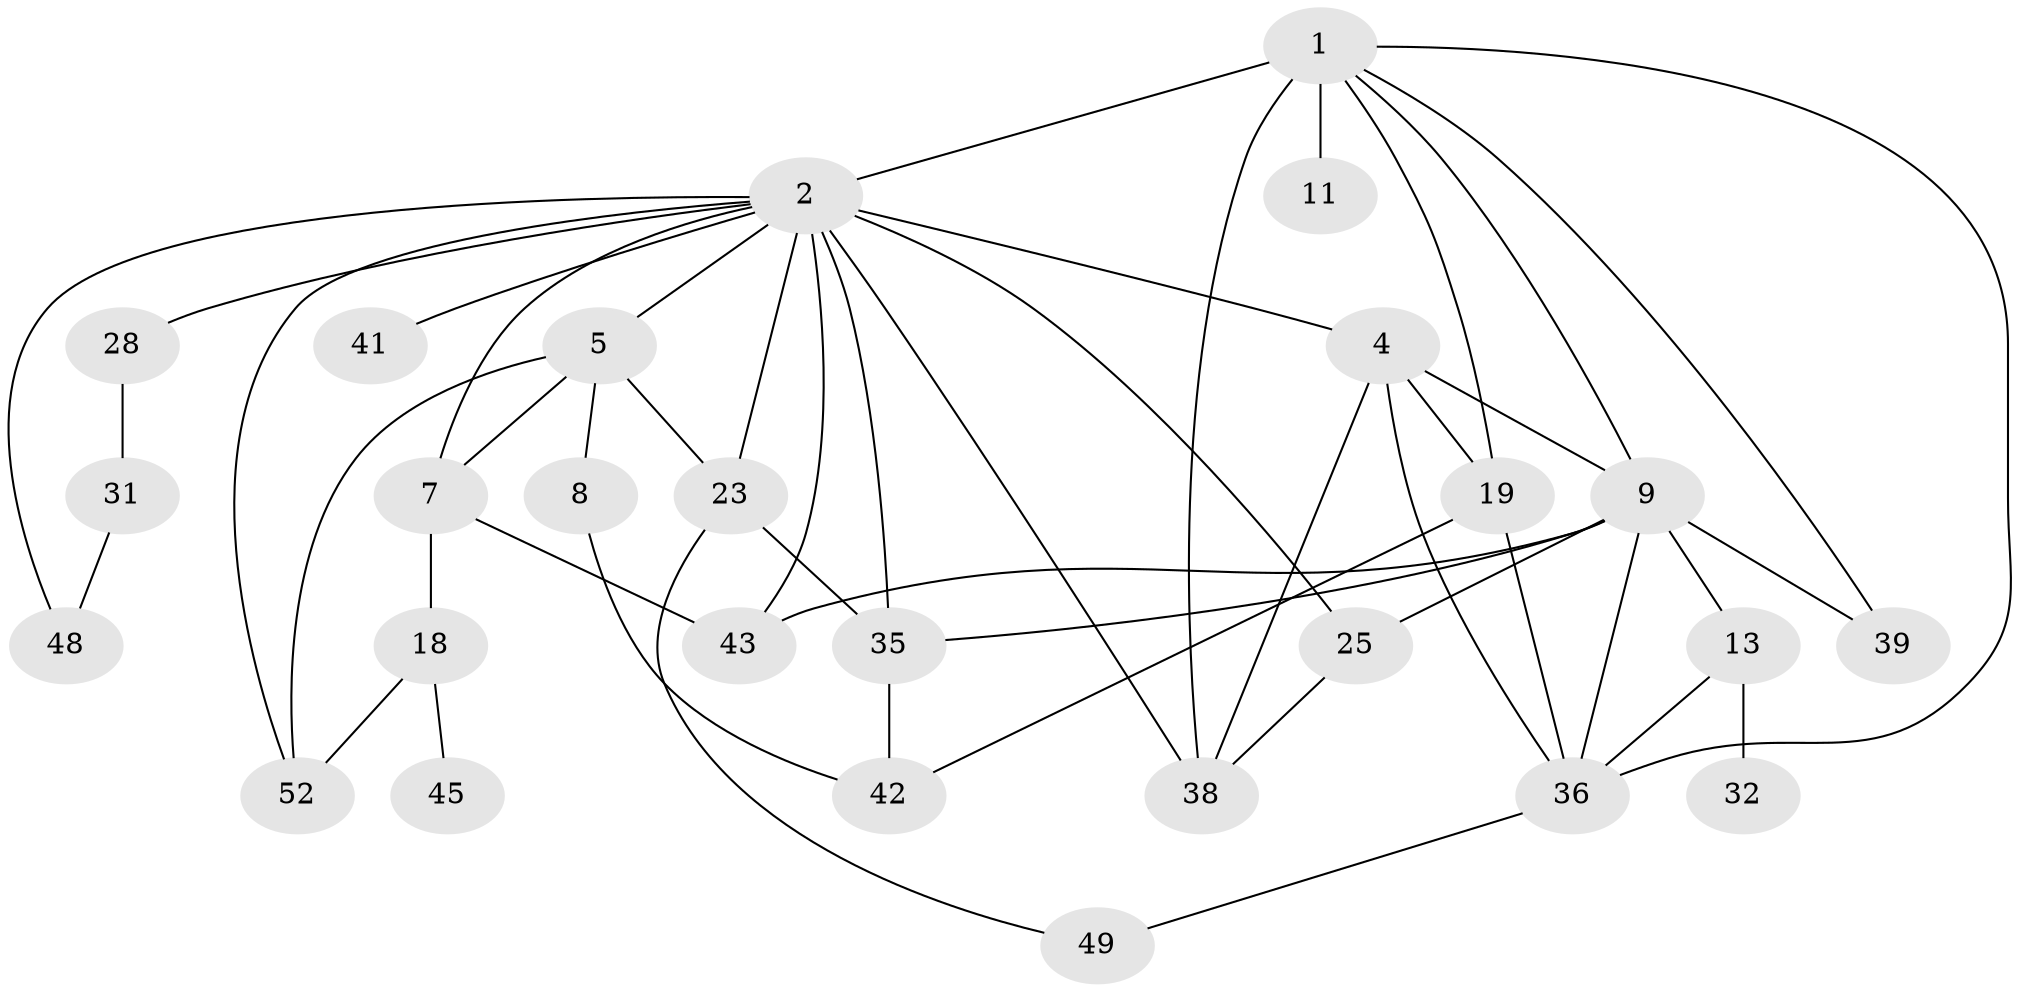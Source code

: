 // original degree distribution, {5: 0.07407407407407407, 6: 0.05555555555555555, 2: 0.2777777777777778, 4: 0.18518518518518517, 1: 0.14814814814814814, 3: 0.25925925925925924}
// Generated by graph-tools (version 1.1) at 2025/13/03/09/25 04:13:30]
// undirected, 27 vertices, 49 edges
graph export_dot {
graph [start="1"]
  node [color=gray90,style=filled];
  1 [super="+6+3+24"];
  2 [super="+10+17"];
  4;
  5 [super="+26"];
  7;
  8;
  9 [super="+22"];
  11;
  13 [super="+27"];
  18;
  19 [super="+30"];
  23 [super="+33"];
  25;
  28;
  31;
  32;
  35;
  36 [super="+40+37"];
  38 [super="+50+51"];
  39;
  41;
  42;
  43;
  45;
  48;
  49 [super="+54"];
  52;
  1 -- 2 [weight=3];
  1 -- 19;
  1 -- 9;
  1 -- 39;
  1 -- 11;
  1 -- 36;
  1 -- 38;
  2 -- 4;
  2 -- 5;
  2 -- 38;
  2 -- 7;
  2 -- 41;
  2 -- 43;
  2 -- 48;
  2 -- 52;
  2 -- 23;
  2 -- 25;
  2 -- 28 [weight=2];
  2 -- 35;
  4 -- 9;
  4 -- 36;
  4 -- 38;
  4 -- 19;
  5 -- 7;
  5 -- 8;
  5 -- 52;
  5 -- 23;
  7 -- 18;
  7 -- 43;
  8 -- 42;
  9 -- 13;
  9 -- 39;
  9 -- 25;
  9 -- 35;
  9 -- 43;
  9 -- 36;
  13 -- 32;
  13 -- 36;
  18 -- 45;
  18 -- 52;
  19 -- 42;
  19 -- 36;
  23 -- 49;
  23 -- 35;
  25 -- 38;
  28 -- 31;
  31 -- 48;
  35 -- 42;
  36 -- 49;
}
